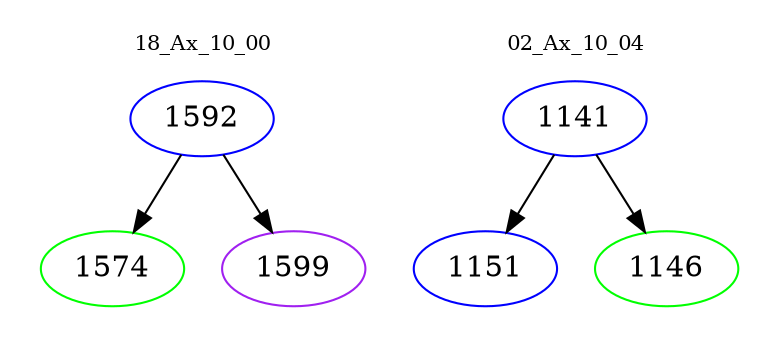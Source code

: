 digraph{
subgraph cluster_0 {
color = white
label = "18_Ax_10_00";
fontsize=10;
T0_1592 [label="1592", color="blue"]
T0_1592 -> T0_1574 [color="black"]
T0_1574 [label="1574", color="green"]
T0_1592 -> T0_1599 [color="black"]
T0_1599 [label="1599", color="purple"]
}
subgraph cluster_1 {
color = white
label = "02_Ax_10_04";
fontsize=10;
T1_1141 [label="1141", color="blue"]
T1_1141 -> T1_1151 [color="black"]
T1_1151 [label="1151", color="blue"]
T1_1141 -> T1_1146 [color="black"]
T1_1146 [label="1146", color="green"]
}
}
